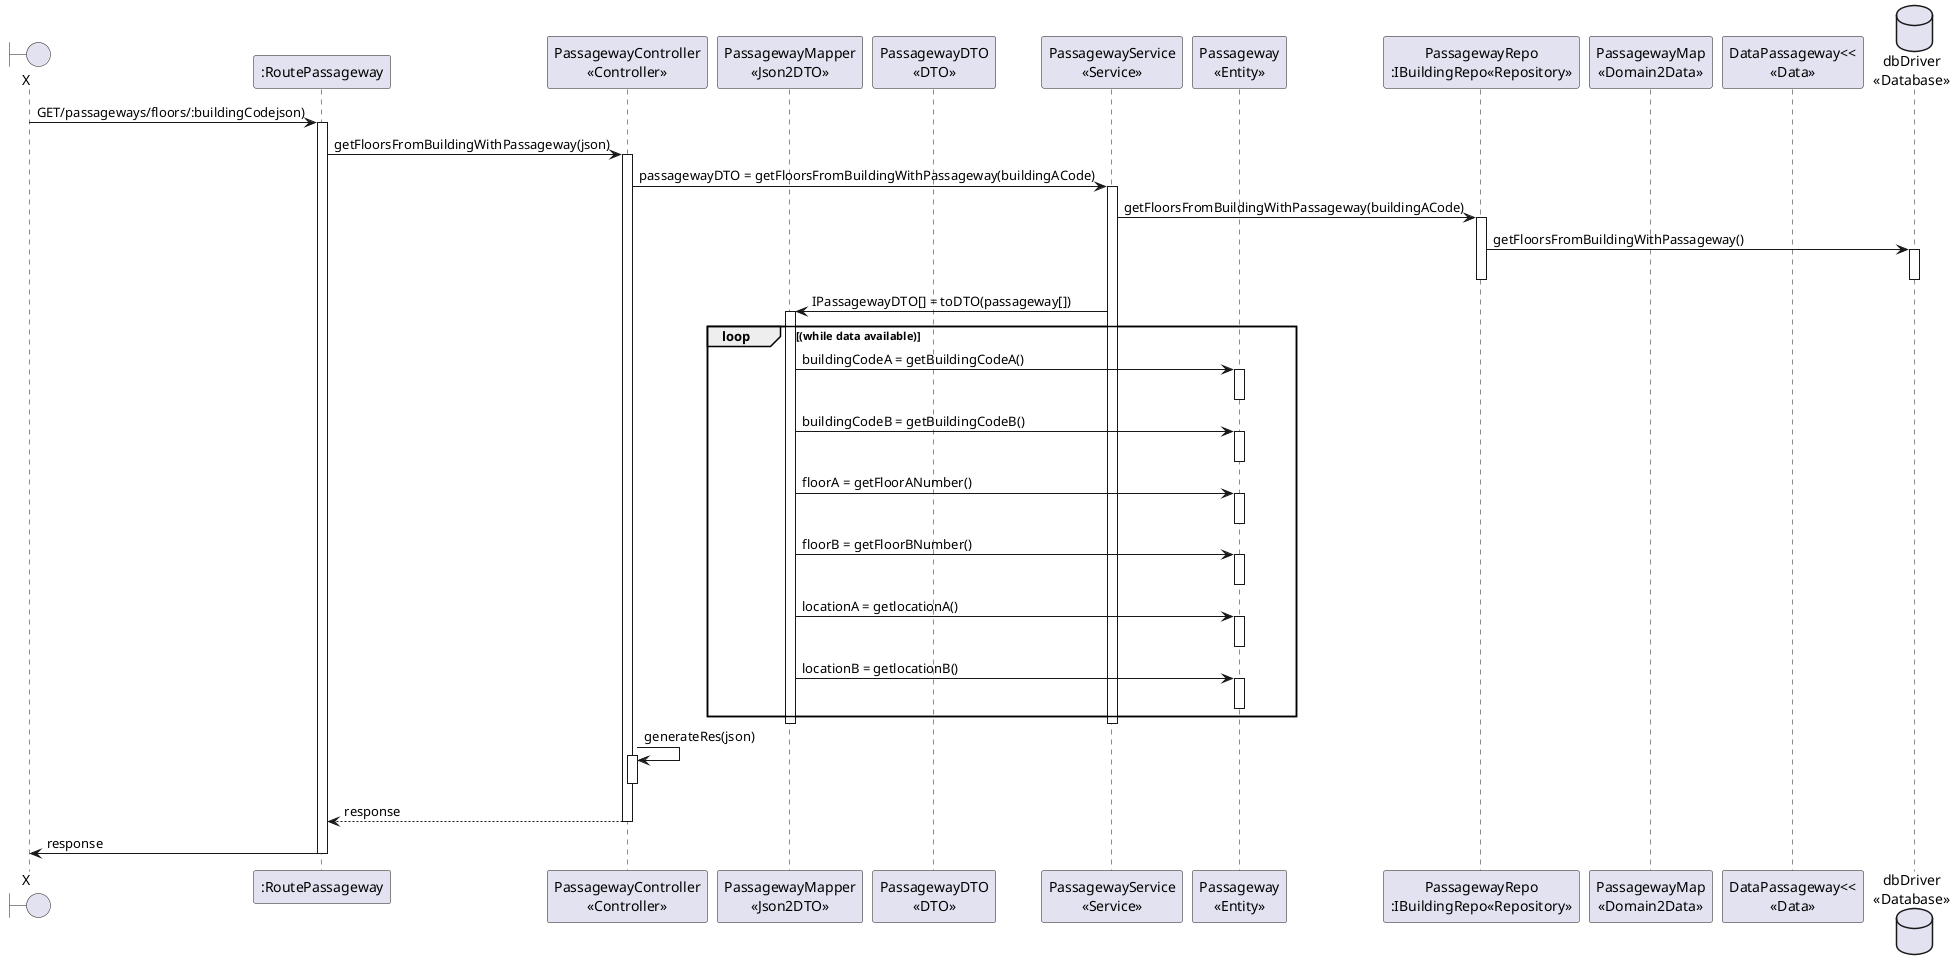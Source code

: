 @startuml
boundary X
participant ":RoutePassageway" as ROUTE
participant "PassagewayController\n<<Controller>>" as CTRL
participant "PassagewayMapper\n<<Json2DTO>>" as MAPPER
participant "PassagewayDTO\n<<DTO>>" as DTO
participant "PassagewayService\n<<Service>>" as SRV
participant "Passageway\n<<Entity>>" as ENTITY
participant "PassagewayRepo\n:IBuildingRepo<<Repository>>" as REPO
participant "PassagewayMap\n<<Domain2Data>>" as MAPPER2
participant "DataPassageway<<\n<<Data>>" as DATA
database "dbDriver\n<<Database>>" as DB

X -> ROUTE : GET/passageways/floors/:buildingCodejson)
activate ROUTE
ROUTE -> CTRL : getFloorsFromBuildingWithPassageway(json)
    activate CTRL


    CTRL -> SRV : passagewayDTO = getFloorsFromBuildingWithPassageway(buildingACode)
        activate SRV

        SRV -> REPO : getFloorsFromBuildingWithPassageway(buildingACode)
            activate REPO



            REPO -> DB : getFloorsFromBuildingWithPassageway()
                activate DB
                deactivate DB

            deactivate REPO
        SRV -> MAPPER : IPassagewayDTO[] = toDTO(passageway[])
        activate MAPPER
          loop (while data available)
              MAPPER -> ENTITY : buildingCodeA = getBuildingCodeA()
                  activate ENTITY
                  deactivate ENTITY
              MAPPER -> ENTITY : buildingCodeB = getBuildingCodeB()
                  activate ENTITY
                  deactivate ENTITY
              MAPPER -> ENTITY : floorA = getFloorANumber()
                  activate ENTITY
                  deactivate ENTITY
              MAPPER -> ENTITY : floorB = getFloorBNumber()
                  activate ENTITY
                  deactivate ENTITY
              MAPPER -> ENTITY : locationA = getlocationA()
                   activate ENTITY
                   deactivate ENTITY
              MAPPER -> ENTITY : locationB = getlocationB()
                   activate ENTITY
                   deactivate ENTITY
          end loop
            deactivate MAPPER
        deactivate SRV
    CTRL -> CTRL : generateRes(json)
        activate CTRL
        deactivate CTRL

    CTRL --> ROUTE : response
    deactivate CTRL
    ROUTE -> X : response
deactivate ROUTE

@enduml
